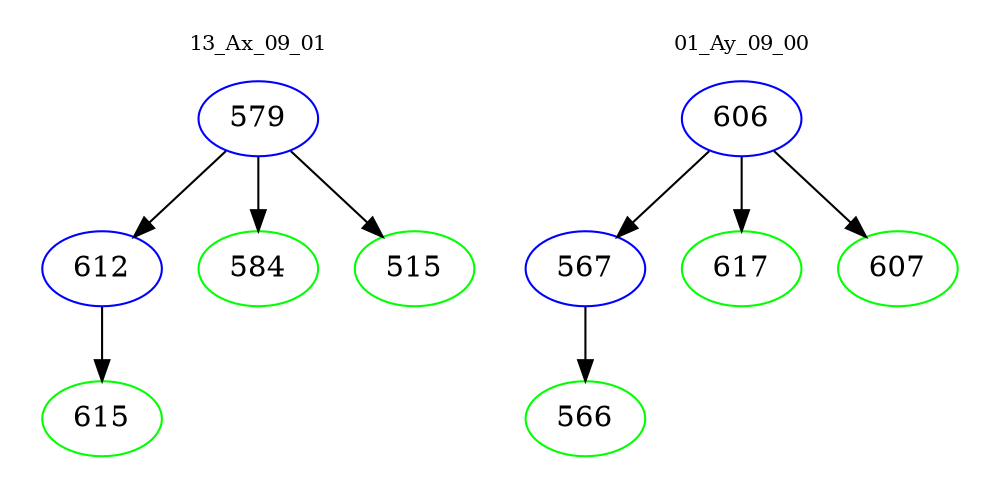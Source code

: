 digraph{
subgraph cluster_0 {
color = white
label = "13_Ax_09_01";
fontsize=10;
T0_579 [label="579", color="blue"]
T0_579 -> T0_612 [color="black"]
T0_612 [label="612", color="blue"]
T0_612 -> T0_615 [color="black"]
T0_615 [label="615", color="green"]
T0_579 -> T0_584 [color="black"]
T0_584 [label="584", color="green"]
T0_579 -> T0_515 [color="black"]
T0_515 [label="515", color="green"]
}
subgraph cluster_1 {
color = white
label = "01_Ay_09_00";
fontsize=10;
T1_606 [label="606", color="blue"]
T1_606 -> T1_567 [color="black"]
T1_567 [label="567", color="blue"]
T1_567 -> T1_566 [color="black"]
T1_566 [label="566", color="green"]
T1_606 -> T1_617 [color="black"]
T1_617 [label="617", color="green"]
T1_606 -> T1_607 [color="black"]
T1_607 [label="607", color="green"]
}
}
